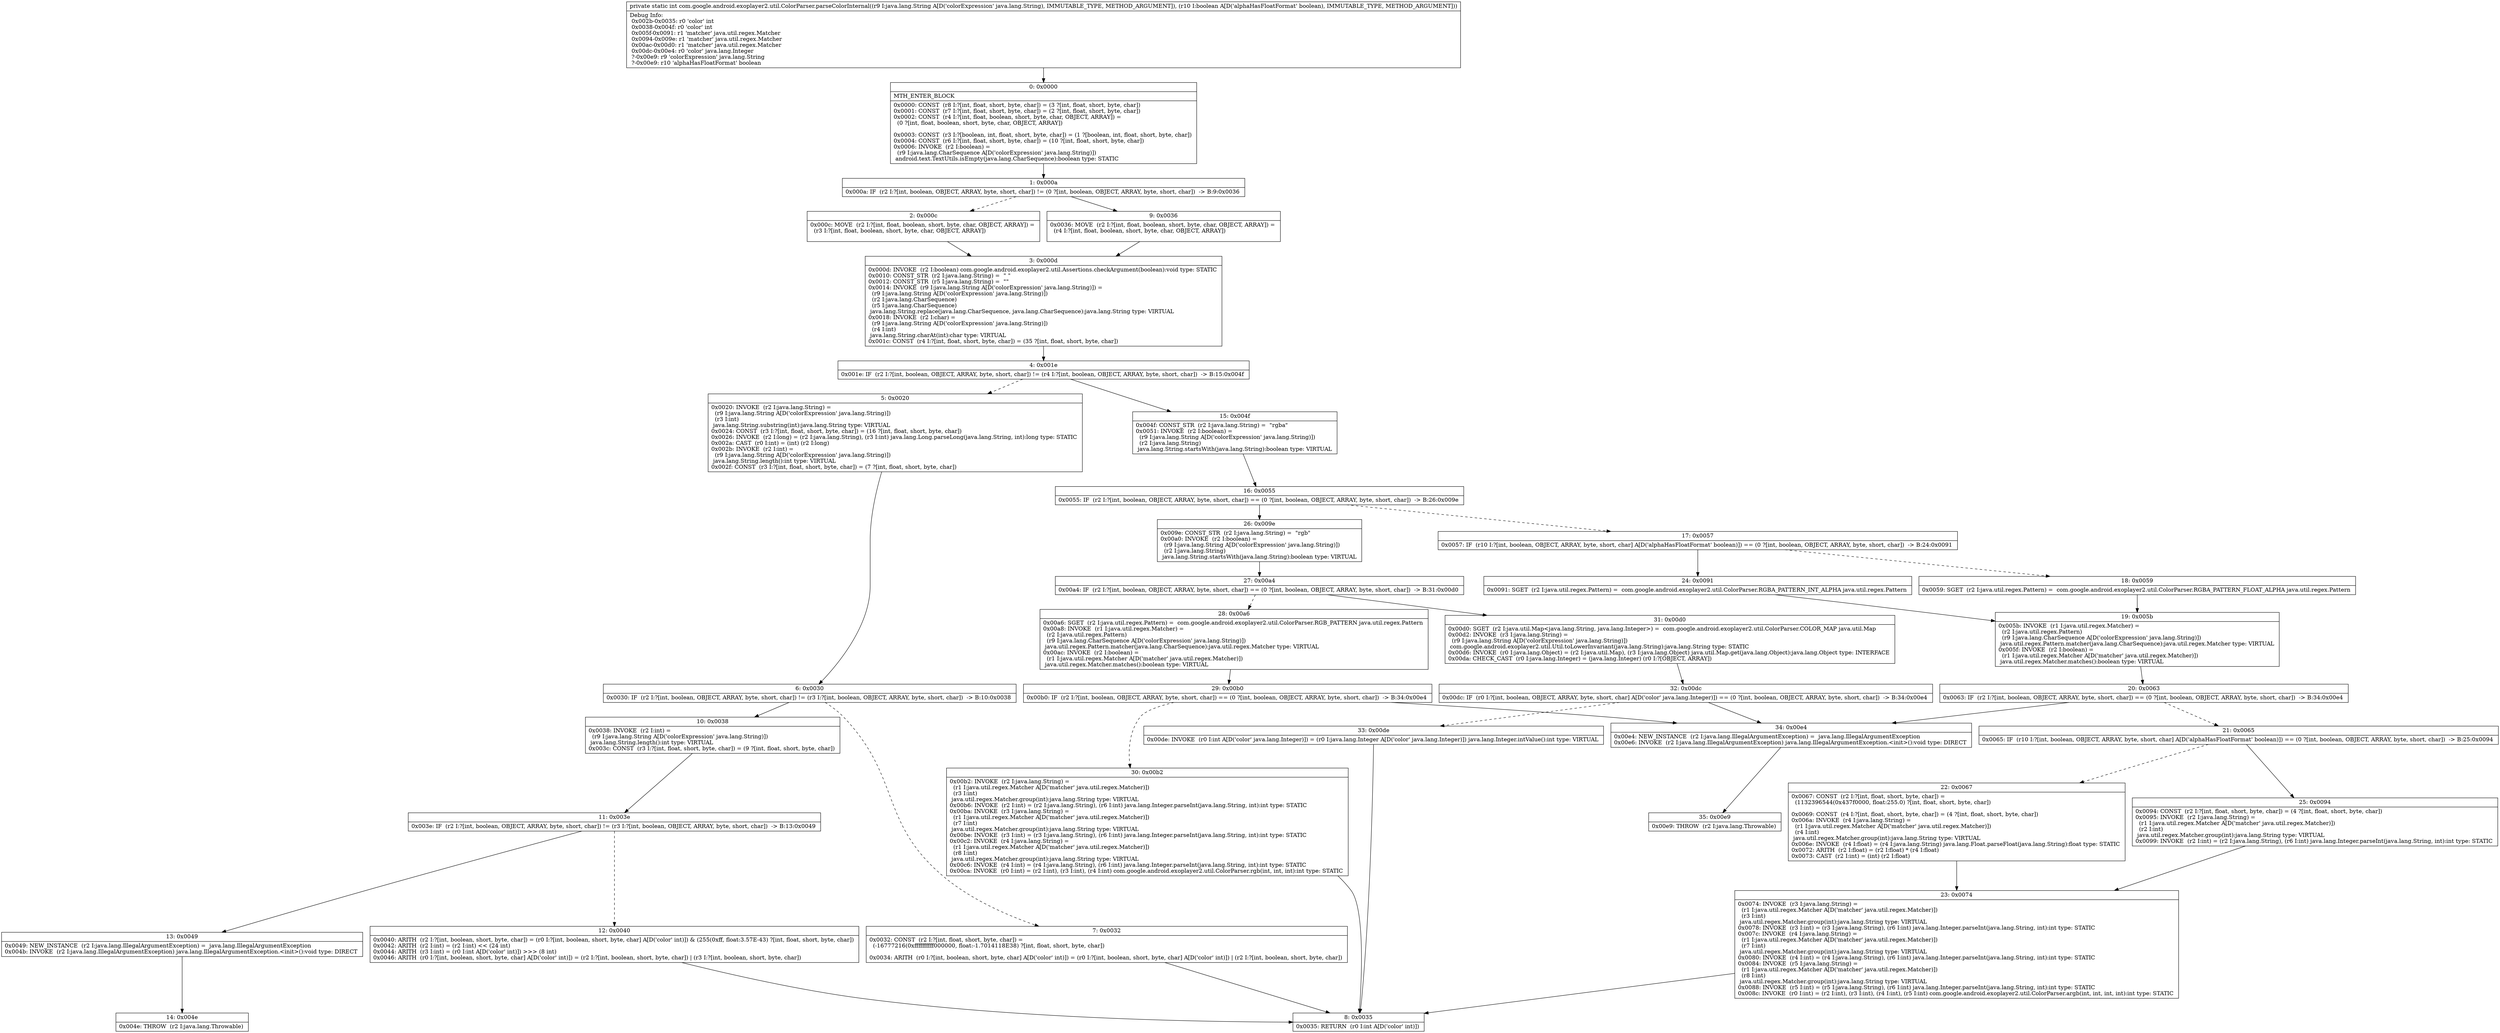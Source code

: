 digraph "CFG forcom.google.android.exoplayer2.util.ColorParser.parseColorInternal(Ljava\/lang\/String;Z)I" {
Node_0 [shape=record,label="{0\:\ 0x0000|MTH_ENTER_BLOCK\l|0x0000: CONST  (r8 I:?[int, float, short, byte, char]) = (3 ?[int, float, short, byte, char]) \l0x0001: CONST  (r7 I:?[int, float, short, byte, char]) = (2 ?[int, float, short, byte, char]) \l0x0002: CONST  (r4 I:?[int, float, boolean, short, byte, char, OBJECT, ARRAY]) = \l  (0 ?[int, float, boolean, short, byte, char, OBJECT, ARRAY])\l \l0x0003: CONST  (r3 I:?[boolean, int, float, short, byte, char]) = (1 ?[boolean, int, float, short, byte, char]) \l0x0004: CONST  (r6 I:?[int, float, short, byte, char]) = (10 ?[int, float, short, byte, char]) \l0x0006: INVOKE  (r2 I:boolean) = \l  (r9 I:java.lang.CharSequence A[D('colorExpression' java.lang.String)])\l android.text.TextUtils.isEmpty(java.lang.CharSequence):boolean type: STATIC \l}"];
Node_1 [shape=record,label="{1\:\ 0x000a|0x000a: IF  (r2 I:?[int, boolean, OBJECT, ARRAY, byte, short, char]) != (0 ?[int, boolean, OBJECT, ARRAY, byte, short, char])  \-\> B:9:0x0036 \l}"];
Node_2 [shape=record,label="{2\:\ 0x000c|0x000c: MOVE  (r2 I:?[int, float, boolean, short, byte, char, OBJECT, ARRAY]) = \l  (r3 I:?[int, float, boolean, short, byte, char, OBJECT, ARRAY])\l \l}"];
Node_3 [shape=record,label="{3\:\ 0x000d|0x000d: INVOKE  (r2 I:boolean) com.google.android.exoplayer2.util.Assertions.checkArgument(boolean):void type: STATIC \l0x0010: CONST_STR  (r2 I:java.lang.String) =  \" \" \l0x0012: CONST_STR  (r5 I:java.lang.String) =  \"\" \l0x0014: INVOKE  (r9 I:java.lang.String A[D('colorExpression' java.lang.String)]) = \l  (r9 I:java.lang.String A[D('colorExpression' java.lang.String)])\l  (r2 I:java.lang.CharSequence)\l  (r5 I:java.lang.CharSequence)\l java.lang.String.replace(java.lang.CharSequence, java.lang.CharSequence):java.lang.String type: VIRTUAL \l0x0018: INVOKE  (r2 I:char) = \l  (r9 I:java.lang.String A[D('colorExpression' java.lang.String)])\l  (r4 I:int)\l java.lang.String.charAt(int):char type: VIRTUAL \l0x001c: CONST  (r4 I:?[int, float, short, byte, char]) = (35 ?[int, float, short, byte, char]) \l}"];
Node_4 [shape=record,label="{4\:\ 0x001e|0x001e: IF  (r2 I:?[int, boolean, OBJECT, ARRAY, byte, short, char]) != (r4 I:?[int, boolean, OBJECT, ARRAY, byte, short, char])  \-\> B:15:0x004f \l}"];
Node_5 [shape=record,label="{5\:\ 0x0020|0x0020: INVOKE  (r2 I:java.lang.String) = \l  (r9 I:java.lang.String A[D('colorExpression' java.lang.String)])\l  (r3 I:int)\l java.lang.String.substring(int):java.lang.String type: VIRTUAL \l0x0024: CONST  (r3 I:?[int, float, short, byte, char]) = (16 ?[int, float, short, byte, char]) \l0x0026: INVOKE  (r2 I:long) = (r2 I:java.lang.String), (r3 I:int) java.lang.Long.parseLong(java.lang.String, int):long type: STATIC \l0x002a: CAST  (r0 I:int) = (int) (r2 I:long) \l0x002b: INVOKE  (r2 I:int) = \l  (r9 I:java.lang.String A[D('colorExpression' java.lang.String)])\l java.lang.String.length():int type: VIRTUAL \l0x002f: CONST  (r3 I:?[int, float, short, byte, char]) = (7 ?[int, float, short, byte, char]) \l}"];
Node_6 [shape=record,label="{6\:\ 0x0030|0x0030: IF  (r2 I:?[int, boolean, OBJECT, ARRAY, byte, short, char]) != (r3 I:?[int, boolean, OBJECT, ARRAY, byte, short, char])  \-\> B:10:0x0038 \l}"];
Node_7 [shape=record,label="{7\:\ 0x0032|0x0032: CONST  (r2 I:?[int, float, short, byte, char]) = \l  (\-16777216(0xffffffffff000000, float:\-1.7014118E38) ?[int, float, short, byte, char])\l \l0x0034: ARITH  (r0 I:?[int, boolean, short, byte, char] A[D('color' int)]) = (r0 I:?[int, boolean, short, byte, char] A[D('color' int)]) \| (r2 I:?[int, boolean, short, byte, char]) \l}"];
Node_8 [shape=record,label="{8\:\ 0x0035|0x0035: RETURN  (r0 I:int A[D('color' int)]) \l}"];
Node_9 [shape=record,label="{9\:\ 0x0036|0x0036: MOVE  (r2 I:?[int, float, boolean, short, byte, char, OBJECT, ARRAY]) = \l  (r4 I:?[int, float, boolean, short, byte, char, OBJECT, ARRAY])\l \l}"];
Node_10 [shape=record,label="{10\:\ 0x0038|0x0038: INVOKE  (r2 I:int) = \l  (r9 I:java.lang.String A[D('colorExpression' java.lang.String)])\l java.lang.String.length():int type: VIRTUAL \l0x003c: CONST  (r3 I:?[int, float, short, byte, char]) = (9 ?[int, float, short, byte, char]) \l}"];
Node_11 [shape=record,label="{11\:\ 0x003e|0x003e: IF  (r2 I:?[int, boolean, OBJECT, ARRAY, byte, short, char]) != (r3 I:?[int, boolean, OBJECT, ARRAY, byte, short, char])  \-\> B:13:0x0049 \l}"];
Node_12 [shape=record,label="{12\:\ 0x0040|0x0040: ARITH  (r2 I:?[int, boolean, short, byte, char]) = (r0 I:?[int, boolean, short, byte, char] A[D('color' int)]) & (255(0xff, float:3.57E\-43) ?[int, float, short, byte, char]) \l0x0042: ARITH  (r2 I:int) = (r2 I:int) \<\< (24 int) \l0x0044: ARITH  (r3 I:int) = (r0 I:int A[D('color' int)]) \>\>\> (8 int) \l0x0046: ARITH  (r0 I:?[int, boolean, short, byte, char] A[D('color' int)]) = (r2 I:?[int, boolean, short, byte, char]) \| (r3 I:?[int, boolean, short, byte, char]) \l}"];
Node_13 [shape=record,label="{13\:\ 0x0049|0x0049: NEW_INSTANCE  (r2 I:java.lang.IllegalArgumentException) =  java.lang.IllegalArgumentException \l0x004b: INVOKE  (r2 I:java.lang.IllegalArgumentException) java.lang.IllegalArgumentException.\<init\>():void type: DIRECT \l}"];
Node_14 [shape=record,label="{14\:\ 0x004e|0x004e: THROW  (r2 I:java.lang.Throwable) \l}"];
Node_15 [shape=record,label="{15\:\ 0x004f|0x004f: CONST_STR  (r2 I:java.lang.String) =  \"rgba\" \l0x0051: INVOKE  (r2 I:boolean) = \l  (r9 I:java.lang.String A[D('colorExpression' java.lang.String)])\l  (r2 I:java.lang.String)\l java.lang.String.startsWith(java.lang.String):boolean type: VIRTUAL \l}"];
Node_16 [shape=record,label="{16\:\ 0x0055|0x0055: IF  (r2 I:?[int, boolean, OBJECT, ARRAY, byte, short, char]) == (0 ?[int, boolean, OBJECT, ARRAY, byte, short, char])  \-\> B:26:0x009e \l}"];
Node_17 [shape=record,label="{17\:\ 0x0057|0x0057: IF  (r10 I:?[int, boolean, OBJECT, ARRAY, byte, short, char] A[D('alphaHasFloatFormat' boolean)]) == (0 ?[int, boolean, OBJECT, ARRAY, byte, short, char])  \-\> B:24:0x0091 \l}"];
Node_18 [shape=record,label="{18\:\ 0x0059|0x0059: SGET  (r2 I:java.util.regex.Pattern) =  com.google.android.exoplayer2.util.ColorParser.RGBA_PATTERN_FLOAT_ALPHA java.util.regex.Pattern \l}"];
Node_19 [shape=record,label="{19\:\ 0x005b|0x005b: INVOKE  (r1 I:java.util.regex.Matcher) = \l  (r2 I:java.util.regex.Pattern)\l  (r9 I:java.lang.CharSequence A[D('colorExpression' java.lang.String)])\l java.util.regex.Pattern.matcher(java.lang.CharSequence):java.util.regex.Matcher type: VIRTUAL \l0x005f: INVOKE  (r2 I:boolean) = \l  (r1 I:java.util.regex.Matcher A[D('matcher' java.util.regex.Matcher)])\l java.util.regex.Matcher.matches():boolean type: VIRTUAL \l}"];
Node_20 [shape=record,label="{20\:\ 0x0063|0x0063: IF  (r2 I:?[int, boolean, OBJECT, ARRAY, byte, short, char]) == (0 ?[int, boolean, OBJECT, ARRAY, byte, short, char])  \-\> B:34:0x00e4 \l}"];
Node_21 [shape=record,label="{21\:\ 0x0065|0x0065: IF  (r10 I:?[int, boolean, OBJECT, ARRAY, byte, short, char] A[D('alphaHasFloatFormat' boolean)]) == (0 ?[int, boolean, OBJECT, ARRAY, byte, short, char])  \-\> B:25:0x0094 \l}"];
Node_22 [shape=record,label="{22\:\ 0x0067|0x0067: CONST  (r2 I:?[int, float, short, byte, char]) = \l  (1132396544(0x437f0000, float:255.0) ?[int, float, short, byte, char])\l \l0x0069: CONST  (r4 I:?[int, float, short, byte, char]) = (4 ?[int, float, short, byte, char]) \l0x006a: INVOKE  (r4 I:java.lang.String) = \l  (r1 I:java.util.regex.Matcher A[D('matcher' java.util.regex.Matcher)])\l  (r4 I:int)\l java.util.regex.Matcher.group(int):java.lang.String type: VIRTUAL \l0x006e: INVOKE  (r4 I:float) = (r4 I:java.lang.String) java.lang.Float.parseFloat(java.lang.String):float type: STATIC \l0x0072: ARITH  (r2 I:float) = (r2 I:float) * (r4 I:float) \l0x0073: CAST  (r2 I:int) = (int) (r2 I:float) \l}"];
Node_23 [shape=record,label="{23\:\ 0x0074|0x0074: INVOKE  (r3 I:java.lang.String) = \l  (r1 I:java.util.regex.Matcher A[D('matcher' java.util.regex.Matcher)])\l  (r3 I:int)\l java.util.regex.Matcher.group(int):java.lang.String type: VIRTUAL \l0x0078: INVOKE  (r3 I:int) = (r3 I:java.lang.String), (r6 I:int) java.lang.Integer.parseInt(java.lang.String, int):int type: STATIC \l0x007c: INVOKE  (r4 I:java.lang.String) = \l  (r1 I:java.util.regex.Matcher A[D('matcher' java.util.regex.Matcher)])\l  (r7 I:int)\l java.util.regex.Matcher.group(int):java.lang.String type: VIRTUAL \l0x0080: INVOKE  (r4 I:int) = (r4 I:java.lang.String), (r6 I:int) java.lang.Integer.parseInt(java.lang.String, int):int type: STATIC \l0x0084: INVOKE  (r5 I:java.lang.String) = \l  (r1 I:java.util.regex.Matcher A[D('matcher' java.util.regex.Matcher)])\l  (r8 I:int)\l java.util.regex.Matcher.group(int):java.lang.String type: VIRTUAL \l0x0088: INVOKE  (r5 I:int) = (r5 I:java.lang.String), (r6 I:int) java.lang.Integer.parseInt(java.lang.String, int):int type: STATIC \l0x008c: INVOKE  (r0 I:int) = (r2 I:int), (r3 I:int), (r4 I:int), (r5 I:int) com.google.android.exoplayer2.util.ColorParser.argb(int, int, int, int):int type: STATIC \l}"];
Node_24 [shape=record,label="{24\:\ 0x0091|0x0091: SGET  (r2 I:java.util.regex.Pattern) =  com.google.android.exoplayer2.util.ColorParser.RGBA_PATTERN_INT_ALPHA java.util.regex.Pattern \l}"];
Node_25 [shape=record,label="{25\:\ 0x0094|0x0094: CONST  (r2 I:?[int, float, short, byte, char]) = (4 ?[int, float, short, byte, char]) \l0x0095: INVOKE  (r2 I:java.lang.String) = \l  (r1 I:java.util.regex.Matcher A[D('matcher' java.util.regex.Matcher)])\l  (r2 I:int)\l java.util.regex.Matcher.group(int):java.lang.String type: VIRTUAL \l0x0099: INVOKE  (r2 I:int) = (r2 I:java.lang.String), (r6 I:int) java.lang.Integer.parseInt(java.lang.String, int):int type: STATIC \l}"];
Node_26 [shape=record,label="{26\:\ 0x009e|0x009e: CONST_STR  (r2 I:java.lang.String) =  \"rgb\" \l0x00a0: INVOKE  (r2 I:boolean) = \l  (r9 I:java.lang.String A[D('colorExpression' java.lang.String)])\l  (r2 I:java.lang.String)\l java.lang.String.startsWith(java.lang.String):boolean type: VIRTUAL \l}"];
Node_27 [shape=record,label="{27\:\ 0x00a4|0x00a4: IF  (r2 I:?[int, boolean, OBJECT, ARRAY, byte, short, char]) == (0 ?[int, boolean, OBJECT, ARRAY, byte, short, char])  \-\> B:31:0x00d0 \l}"];
Node_28 [shape=record,label="{28\:\ 0x00a6|0x00a6: SGET  (r2 I:java.util.regex.Pattern) =  com.google.android.exoplayer2.util.ColorParser.RGB_PATTERN java.util.regex.Pattern \l0x00a8: INVOKE  (r1 I:java.util.regex.Matcher) = \l  (r2 I:java.util.regex.Pattern)\l  (r9 I:java.lang.CharSequence A[D('colorExpression' java.lang.String)])\l java.util.regex.Pattern.matcher(java.lang.CharSequence):java.util.regex.Matcher type: VIRTUAL \l0x00ac: INVOKE  (r2 I:boolean) = \l  (r1 I:java.util.regex.Matcher A[D('matcher' java.util.regex.Matcher)])\l java.util.regex.Matcher.matches():boolean type: VIRTUAL \l}"];
Node_29 [shape=record,label="{29\:\ 0x00b0|0x00b0: IF  (r2 I:?[int, boolean, OBJECT, ARRAY, byte, short, char]) == (0 ?[int, boolean, OBJECT, ARRAY, byte, short, char])  \-\> B:34:0x00e4 \l}"];
Node_30 [shape=record,label="{30\:\ 0x00b2|0x00b2: INVOKE  (r2 I:java.lang.String) = \l  (r1 I:java.util.regex.Matcher A[D('matcher' java.util.regex.Matcher)])\l  (r3 I:int)\l java.util.regex.Matcher.group(int):java.lang.String type: VIRTUAL \l0x00b6: INVOKE  (r2 I:int) = (r2 I:java.lang.String), (r6 I:int) java.lang.Integer.parseInt(java.lang.String, int):int type: STATIC \l0x00ba: INVOKE  (r3 I:java.lang.String) = \l  (r1 I:java.util.regex.Matcher A[D('matcher' java.util.regex.Matcher)])\l  (r7 I:int)\l java.util.regex.Matcher.group(int):java.lang.String type: VIRTUAL \l0x00be: INVOKE  (r3 I:int) = (r3 I:java.lang.String), (r6 I:int) java.lang.Integer.parseInt(java.lang.String, int):int type: STATIC \l0x00c2: INVOKE  (r4 I:java.lang.String) = \l  (r1 I:java.util.regex.Matcher A[D('matcher' java.util.regex.Matcher)])\l  (r8 I:int)\l java.util.regex.Matcher.group(int):java.lang.String type: VIRTUAL \l0x00c6: INVOKE  (r4 I:int) = (r4 I:java.lang.String), (r6 I:int) java.lang.Integer.parseInt(java.lang.String, int):int type: STATIC \l0x00ca: INVOKE  (r0 I:int) = (r2 I:int), (r3 I:int), (r4 I:int) com.google.android.exoplayer2.util.ColorParser.rgb(int, int, int):int type: STATIC \l}"];
Node_31 [shape=record,label="{31\:\ 0x00d0|0x00d0: SGET  (r2 I:java.util.Map\<java.lang.String, java.lang.Integer\>) =  com.google.android.exoplayer2.util.ColorParser.COLOR_MAP java.util.Map \l0x00d2: INVOKE  (r3 I:java.lang.String) = \l  (r9 I:java.lang.String A[D('colorExpression' java.lang.String)])\l com.google.android.exoplayer2.util.Util.toLowerInvariant(java.lang.String):java.lang.String type: STATIC \l0x00d6: INVOKE  (r0 I:java.lang.Object) = (r2 I:java.util.Map), (r3 I:java.lang.Object) java.util.Map.get(java.lang.Object):java.lang.Object type: INTERFACE \l0x00da: CHECK_CAST  (r0 I:java.lang.Integer) = (java.lang.Integer) (r0 I:?[OBJECT, ARRAY]) \l}"];
Node_32 [shape=record,label="{32\:\ 0x00dc|0x00dc: IF  (r0 I:?[int, boolean, OBJECT, ARRAY, byte, short, char] A[D('color' java.lang.Integer)]) == (0 ?[int, boolean, OBJECT, ARRAY, byte, short, char])  \-\> B:34:0x00e4 \l}"];
Node_33 [shape=record,label="{33\:\ 0x00de|0x00de: INVOKE  (r0 I:int A[D('color' java.lang.Integer)]) = (r0 I:java.lang.Integer A[D('color' java.lang.Integer)]) java.lang.Integer.intValue():int type: VIRTUAL \l}"];
Node_34 [shape=record,label="{34\:\ 0x00e4|0x00e4: NEW_INSTANCE  (r2 I:java.lang.IllegalArgumentException) =  java.lang.IllegalArgumentException \l0x00e6: INVOKE  (r2 I:java.lang.IllegalArgumentException) java.lang.IllegalArgumentException.\<init\>():void type: DIRECT \l}"];
Node_35 [shape=record,label="{35\:\ 0x00e9|0x00e9: THROW  (r2 I:java.lang.Throwable) \l}"];
MethodNode[shape=record,label="{private static int com.google.android.exoplayer2.util.ColorParser.parseColorInternal((r9 I:java.lang.String A[D('colorExpression' java.lang.String), IMMUTABLE_TYPE, METHOD_ARGUMENT]), (r10 I:boolean A[D('alphaHasFloatFormat' boolean), IMMUTABLE_TYPE, METHOD_ARGUMENT]))  | Debug Info:\l  0x002b\-0x0035: r0 'color' int\l  0x0038\-0x004f: r0 'color' int\l  0x005f\-0x0091: r1 'matcher' java.util.regex.Matcher\l  0x0094\-0x009e: r1 'matcher' java.util.regex.Matcher\l  0x00ac\-0x00d0: r1 'matcher' java.util.regex.Matcher\l  0x00dc\-0x00e4: r0 'color' java.lang.Integer\l  ?\-0x00e9: r9 'colorExpression' java.lang.String\l  ?\-0x00e9: r10 'alphaHasFloatFormat' boolean\l}"];
MethodNode -> Node_0;
Node_0 -> Node_1;
Node_1 -> Node_2[style=dashed];
Node_1 -> Node_9;
Node_2 -> Node_3;
Node_3 -> Node_4;
Node_4 -> Node_5[style=dashed];
Node_4 -> Node_15;
Node_5 -> Node_6;
Node_6 -> Node_7[style=dashed];
Node_6 -> Node_10;
Node_7 -> Node_8;
Node_9 -> Node_3;
Node_10 -> Node_11;
Node_11 -> Node_12[style=dashed];
Node_11 -> Node_13;
Node_12 -> Node_8;
Node_13 -> Node_14;
Node_15 -> Node_16;
Node_16 -> Node_17[style=dashed];
Node_16 -> Node_26;
Node_17 -> Node_18[style=dashed];
Node_17 -> Node_24;
Node_18 -> Node_19;
Node_19 -> Node_20;
Node_20 -> Node_21[style=dashed];
Node_20 -> Node_34;
Node_21 -> Node_22[style=dashed];
Node_21 -> Node_25;
Node_22 -> Node_23;
Node_23 -> Node_8;
Node_24 -> Node_19;
Node_25 -> Node_23;
Node_26 -> Node_27;
Node_27 -> Node_28[style=dashed];
Node_27 -> Node_31;
Node_28 -> Node_29;
Node_29 -> Node_30[style=dashed];
Node_29 -> Node_34;
Node_30 -> Node_8;
Node_31 -> Node_32;
Node_32 -> Node_33[style=dashed];
Node_32 -> Node_34;
Node_33 -> Node_8;
Node_34 -> Node_35;
}


